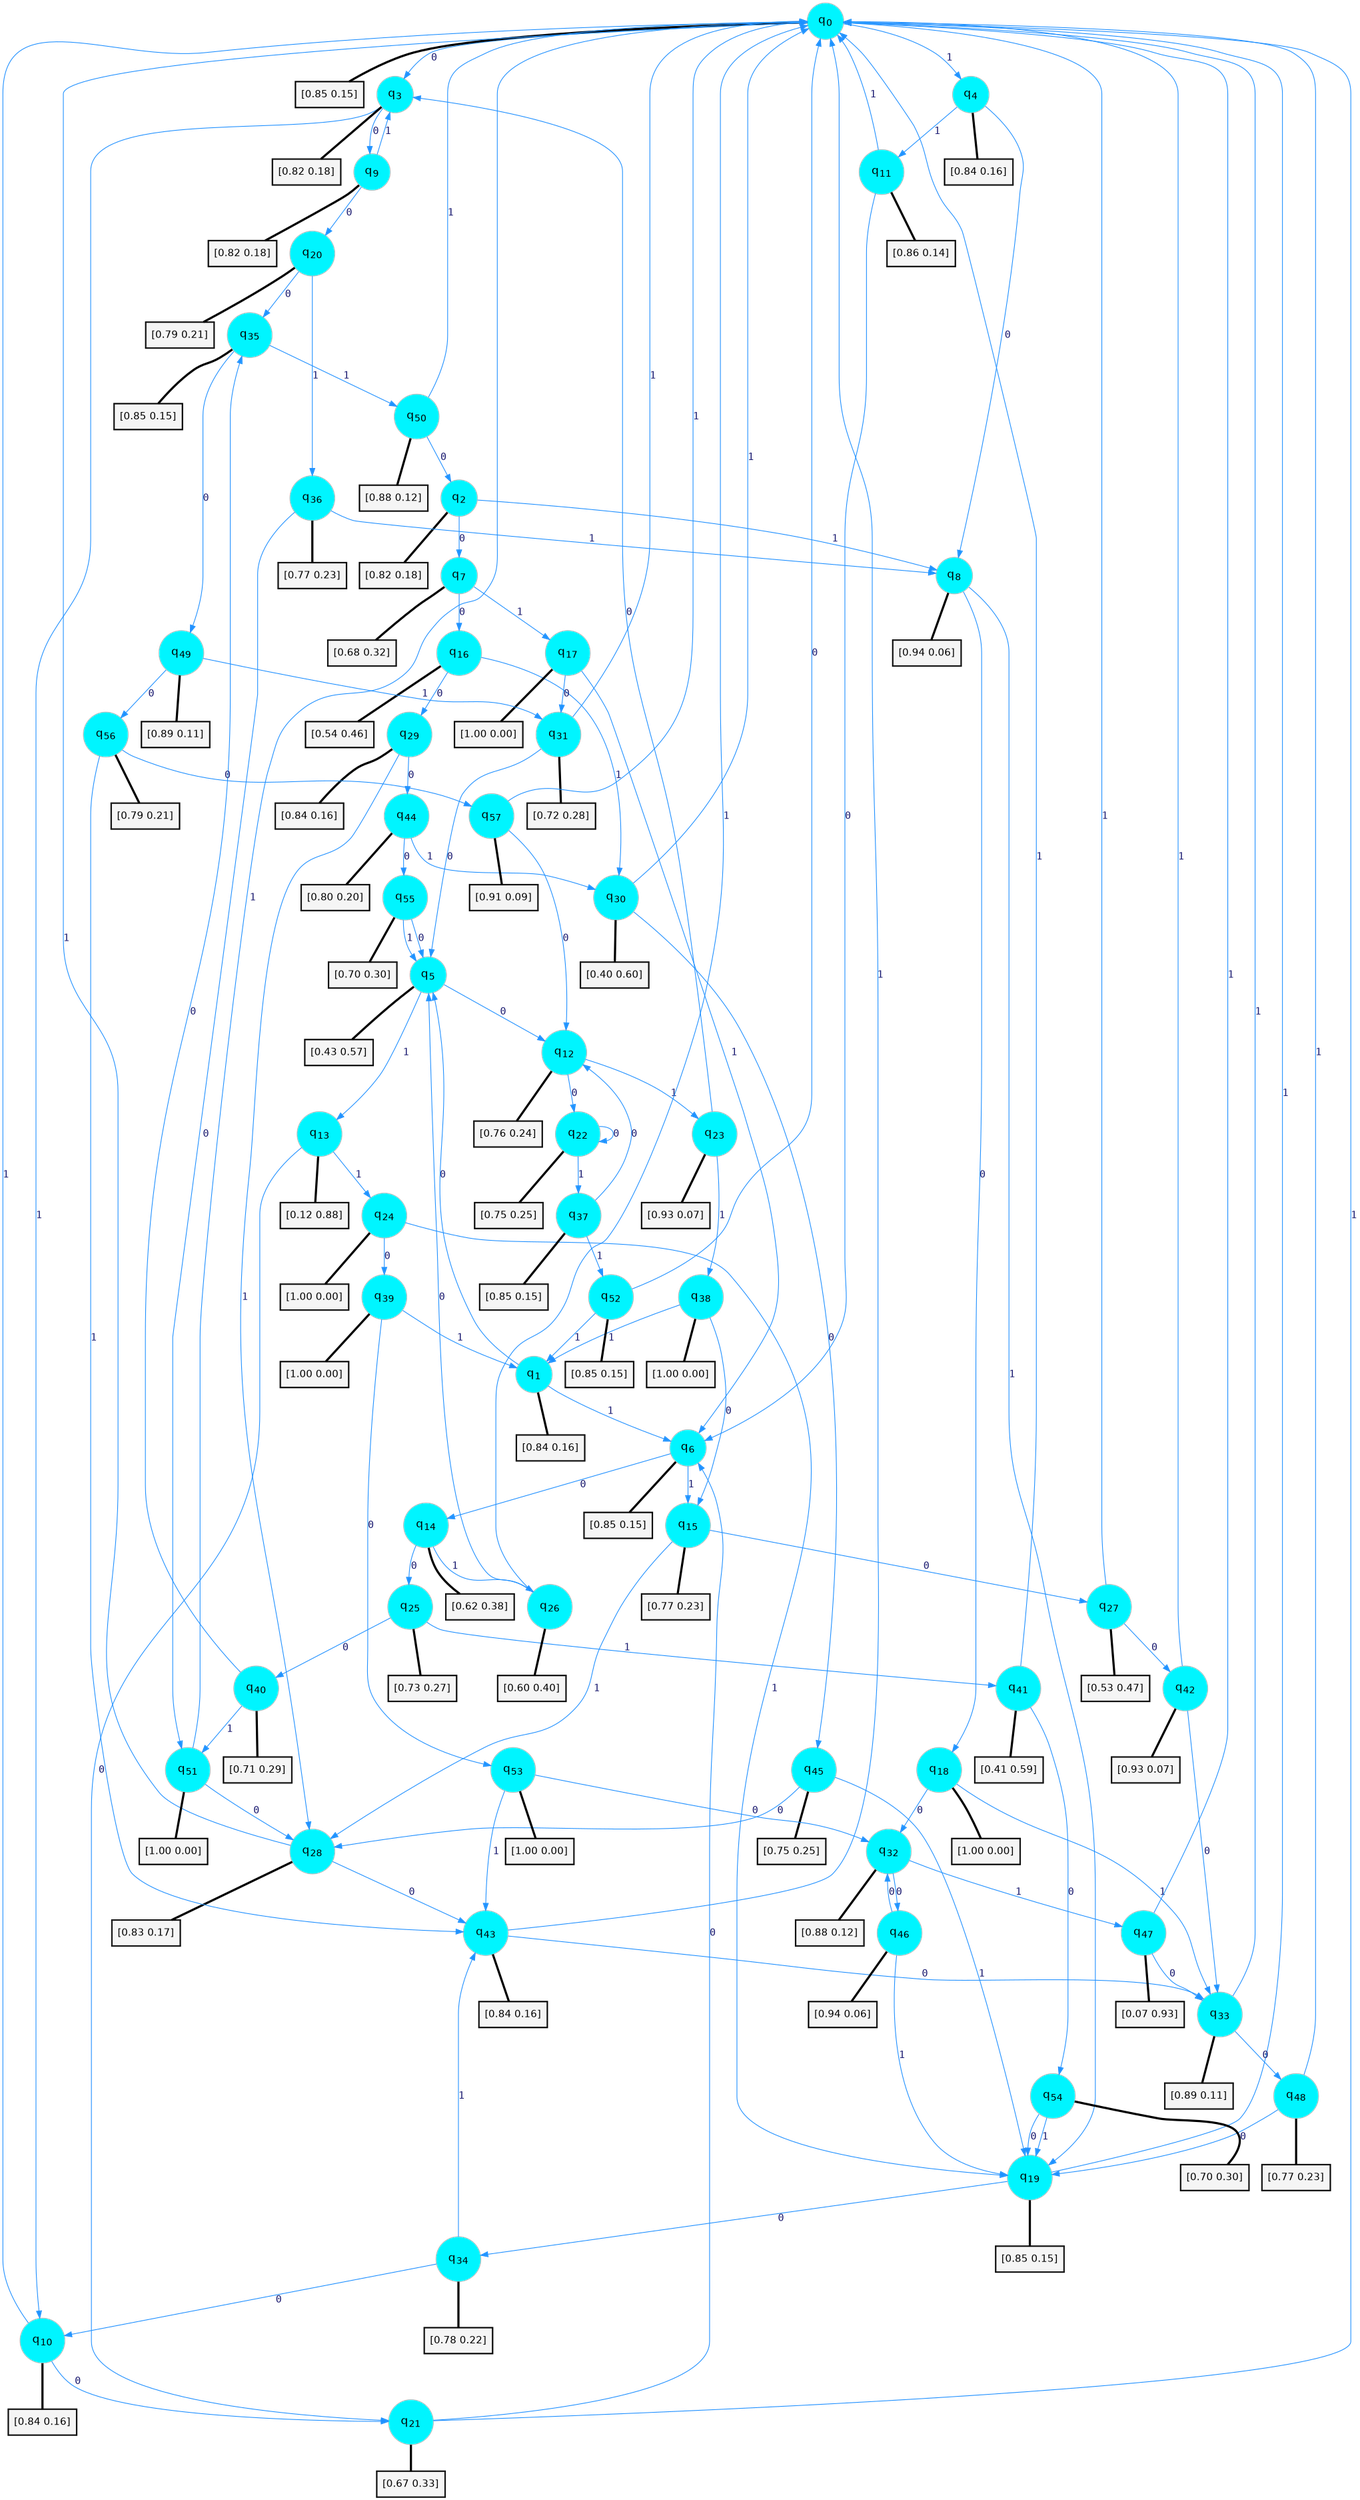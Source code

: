 digraph G {
graph [
bgcolor=transparent, dpi=300, rankdir=TD, size="40,25"];
node [
color=gray, fillcolor=turquoise1, fontcolor=black, fontname=Helvetica, fontsize=16, fontweight=bold, shape=circle, style=filled];
edge [
arrowsize=1, color=dodgerblue1, fontcolor=midnightblue, fontname=courier, fontweight=bold, penwidth=1, style=solid, weight=20];
0[label=<q<SUB>0</SUB>>];
1[label=<q<SUB>1</SUB>>];
2[label=<q<SUB>2</SUB>>];
3[label=<q<SUB>3</SUB>>];
4[label=<q<SUB>4</SUB>>];
5[label=<q<SUB>5</SUB>>];
6[label=<q<SUB>6</SUB>>];
7[label=<q<SUB>7</SUB>>];
8[label=<q<SUB>8</SUB>>];
9[label=<q<SUB>9</SUB>>];
10[label=<q<SUB>10</SUB>>];
11[label=<q<SUB>11</SUB>>];
12[label=<q<SUB>12</SUB>>];
13[label=<q<SUB>13</SUB>>];
14[label=<q<SUB>14</SUB>>];
15[label=<q<SUB>15</SUB>>];
16[label=<q<SUB>16</SUB>>];
17[label=<q<SUB>17</SUB>>];
18[label=<q<SUB>18</SUB>>];
19[label=<q<SUB>19</SUB>>];
20[label=<q<SUB>20</SUB>>];
21[label=<q<SUB>21</SUB>>];
22[label=<q<SUB>22</SUB>>];
23[label=<q<SUB>23</SUB>>];
24[label=<q<SUB>24</SUB>>];
25[label=<q<SUB>25</SUB>>];
26[label=<q<SUB>26</SUB>>];
27[label=<q<SUB>27</SUB>>];
28[label=<q<SUB>28</SUB>>];
29[label=<q<SUB>29</SUB>>];
30[label=<q<SUB>30</SUB>>];
31[label=<q<SUB>31</SUB>>];
32[label=<q<SUB>32</SUB>>];
33[label=<q<SUB>33</SUB>>];
34[label=<q<SUB>34</SUB>>];
35[label=<q<SUB>35</SUB>>];
36[label=<q<SUB>36</SUB>>];
37[label=<q<SUB>37</SUB>>];
38[label=<q<SUB>38</SUB>>];
39[label=<q<SUB>39</SUB>>];
40[label=<q<SUB>40</SUB>>];
41[label=<q<SUB>41</SUB>>];
42[label=<q<SUB>42</SUB>>];
43[label=<q<SUB>43</SUB>>];
44[label=<q<SUB>44</SUB>>];
45[label=<q<SUB>45</SUB>>];
46[label=<q<SUB>46</SUB>>];
47[label=<q<SUB>47</SUB>>];
48[label=<q<SUB>48</SUB>>];
49[label=<q<SUB>49</SUB>>];
50[label=<q<SUB>50</SUB>>];
51[label=<q<SUB>51</SUB>>];
52[label=<q<SUB>52</SUB>>];
53[label=<q<SUB>53</SUB>>];
54[label=<q<SUB>54</SUB>>];
55[label=<q<SUB>55</SUB>>];
56[label=<q<SUB>56</SUB>>];
57[label=<q<SUB>57</SUB>>];
58[label="[0.85 0.15]", shape=box,fontcolor=black, fontname=Helvetica, fontsize=14, penwidth=2, fillcolor=whitesmoke,color=black];
59[label="[0.84 0.16]", shape=box,fontcolor=black, fontname=Helvetica, fontsize=14, penwidth=2, fillcolor=whitesmoke,color=black];
60[label="[0.82 0.18]", shape=box,fontcolor=black, fontname=Helvetica, fontsize=14, penwidth=2, fillcolor=whitesmoke,color=black];
61[label="[0.82 0.18]", shape=box,fontcolor=black, fontname=Helvetica, fontsize=14, penwidth=2, fillcolor=whitesmoke,color=black];
62[label="[0.84 0.16]", shape=box,fontcolor=black, fontname=Helvetica, fontsize=14, penwidth=2, fillcolor=whitesmoke,color=black];
63[label="[0.43 0.57]", shape=box,fontcolor=black, fontname=Helvetica, fontsize=14, penwidth=2, fillcolor=whitesmoke,color=black];
64[label="[0.85 0.15]", shape=box,fontcolor=black, fontname=Helvetica, fontsize=14, penwidth=2, fillcolor=whitesmoke,color=black];
65[label="[0.68 0.32]", shape=box,fontcolor=black, fontname=Helvetica, fontsize=14, penwidth=2, fillcolor=whitesmoke,color=black];
66[label="[0.94 0.06]", shape=box,fontcolor=black, fontname=Helvetica, fontsize=14, penwidth=2, fillcolor=whitesmoke,color=black];
67[label="[0.82 0.18]", shape=box,fontcolor=black, fontname=Helvetica, fontsize=14, penwidth=2, fillcolor=whitesmoke,color=black];
68[label="[0.84 0.16]", shape=box,fontcolor=black, fontname=Helvetica, fontsize=14, penwidth=2, fillcolor=whitesmoke,color=black];
69[label="[0.86 0.14]", shape=box,fontcolor=black, fontname=Helvetica, fontsize=14, penwidth=2, fillcolor=whitesmoke,color=black];
70[label="[0.76 0.24]", shape=box,fontcolor=black, fontname=Helvetica, fontsize=14, penwidth=2, fillcolor=whitesmoke,color=black];
71[label="[0.12 0.88]", shape=box,fontcolor=black, fontname=Helvetica, fontsize=14, penwidth=2, fillcolor=whitesmoke,color=black];
72[label="[0.62 0.38]", shape=box,fontcolor=black, fontname=Helvetica, fontsize=14, penwidth=2, fillcolor=whitesmoke,color=black];
73[label="[0.77 0.23]", shape=box,fontcolor=black, fontname=Helvetica, fontsize=14, penwidth=2, fillcolor=whitesmoke,color=black];
74[label="[0.54 0.46]", shape=box,fontcolor=black, fontname=Helvetica, fontsize=14, penwidth=2, fillcolor=whitesmoke,color=black];
75[label="[1.00 0.00]", shape=box,fontcolor=black, fontname=Helvetica, fontsize=14, penwidth=2, fillcolor=whitesmoke,color=black];
76[label="[1.00 0.00]", shape=box,fontcolor=black, fontname=Helvetica, fontsize=14, penwidth=2, fillcolor=whitesmoke,color=black];
77[label="[0.85 0.15]", shape=box,fontcolor=black, fontname=Helvetica, fontsize=14, penwidth=2, fillcolor=whitesmoke,color=black];
78[label="[0.79 0.21]", shape=box,fontcolor=black, fontname=Helvetica, fontsize=14, penwidth=2, fillcolor=whitesmoke,color=black];
79[label="[0.67 0.33]", shape=box,fontcolor=black, fontname=Helvetica, fontsize=14, penwidth=2, fillcolor=whitesmoke,color=black];
80[label="[0.75 0.25]", shape=box,fontcolor=black, fontname=Helvetica, fontsize=14, penwidth=2, fillcolor=whitesmoke,color=black];
81[label="[0.93 0.07]", shape=box,fontcolor=black, fontname=Helvetica, fontsize=14, penwidth=2, fillcolor=whitesmoke,color=black];
82[label="[1.00 0.00]", shape=box,fontcolor=black, fontname=Helvetica, fontsize=14, penwidth=2, fillcolor=whitesmoke,color=black];
83[label="[0.73 0.27]", shape=box,fontcolor=black, fontname=Helvetica, fontsize=14, penwidth=2, fillcolor=whitesmoke,color=black];
84[label="[0.60 0.40]", shape=box,fontcolor=black, fontname=Helvetica, fontsize=14, penwidth=2, fillcolor=whitesmoke,color=black];
85[label="[0.53 0.47]", shape=box,fontcolor=black, fontname=Helvetica, fontsize=14, penwidth=2, fillcolor=whitesmoke,color=black];
86[label="[0.83 0.17]", shape=box,fontcolor=black, fontname=Helvetica, fontsize=14, penwidth=2, fillcolor=whitesmoke,color=black];
87[label="[0.84 0.16]", shape=box,fontcolor=black, fontname=Helvetica, fontsize=14, penwidth=2, fillcolor=whitesmoke,color=black];
88[label="[0.40 0.60]", shape=box,fontcolor=black, fontname=Helvetica, fontsize=14, penwidth=2, fillcolor=whitesmoke,color=black];
89[label="[0.72 0.28]", shape=box,fontcolor=black, fontname=Helvetica, fontsize=14, penwidth=2, fillcolor=whitesmoke,color=black];
90[label="[0.88 0.12]", shape=box,fontcolor=black, fontname=Helvetica, fontsize=14, penwidth=2, fillcolor=whitesmoke,color=black];
91[label="[0.89 0.11]", shape=box,fontcolor=black, fontname=Helvetica, fontsize=14, penwidth=2, fillcolor=whitesmoke,color=black];
92[label="[0.78 0.22]", shape=box,fontcolor=black, fontname=Helvetica, fontsize=14, penwidth=2, fillcolor=whitesmoke,color=black];
93[label="[0.85 0.15]", shape=box,fontcolor=black, fontname=Helvetica, fontsize=14, penwidth=2, fillcolor=whitesmoke,color=black];
94[label="[0.77 0.23]", shape=box,fontcolor=black, fontname=Helvetica, fontsize=14, penwidth=2, fillcolor=whitesmoke,color=black];
95[label="[0.85 0.15]", shape=box,fontcolor=black, fontname=Helvetica, fontsize=14, penwidth=2, fillcolor=whitesmoke,color=black];
96[label="[1.00 0.00]", shape=box,fontcolor=black, fontname=Helvetica, fontsize=14, penwidth=2, fillcolor=whitesmoke,color=black];
97[label="[1.00 0.00]", shape=box,fontcolor=black, fontname=Helvetica, fontsize=14, penwidth=2, fillcolor=whitesmoke,color=black];
98[label="[0.71 0.29]", shape=box,fontcolor=black, fontname=Helvetica, fontsize=14, penwidth=2, fillcolor=whitesmoke,color=black];
99[label="[0.41 0.59]", shape=box,fontcolor=black, fontname=Helvetica, fontsize=14, penwidth=2, fillcolor=whitesmoke,color=black];
100[label="[0.93 0.07]", shape=box,fontcolor=black, fontname=Helvetica, fontsize=14, penwidth=2, fillcolor=whitesmoke,color=black];
101[label="[0.84 0.16]", shape=box,fontcolor=black, fontname=Helvetica, fontsize=14, penwidth=2, fillcolor=whitesmoke,color=black];
102[label="[0.80 0.20]", shape=box,fontcolor=black, fontname=Helvetica, fontsize=14, penwidth=2, fillcolor=whitesmoke,color=black];
103[label="[0.75 0.25]", shape=box,fontcolor=black, fontname=Helvetica, fontsize=14, penwidth=2, fillcolor=whitesmoke,color=black];
104[label="[0.94 0.06]", shape=box,fontcolor=black, fontname=Helvetica, fontsize=14, penwidth=2, fillcolor=whitesmoke,color=black];
105[label="[0.07 0.93]", shape=box,fontcolor=black, fontname=Helvetica, fontsize=14, penwidth=2, fillcolor=whitesmoke,color=black];
106[label="[0.77 0.23]", shape=box,fontcolor=black, fontname=Helvetica, fontsize=14, penwidth=2, fillcolor=whitesmoke,color=black];
107[label="[0.89 0.11]", shape=box,fontcolor=black, fontname=Helvetica, fontsize=14, penwidth=2, fillcolor=whitesmoke,color=black];
108[label="[0.88 0.12]", shape=box,fontcolor=black, fontname=Helvetica, fontsize=14, penwidth=2, fillcolor=whitesmoke,color=black];
109[label="[1.00 0.00]", shape=box,fontcolor=black, fontname=Helvetica, fontsize=14, penwidth=2, fillcolor=whitesmoke,color=black];
110[label="[0.85 0.15]", shape=box,fontcolor=black, fontname=Helvetica, fontsize=14, penwidth=2, fillcolor=whitesmoke,color=black];
111[label="[1.00 0.00]", shape=box,fontcolor=black, fontname=Helvetica, fontsize=14, penwidth=2, fillcolor=whitesmoke,color=black];
112[label="[0.70 0.30]", shape=box,fontcolor=black, fontname=Helvetica, fontsize=14, penwidth=2, fillcolor=whitesmoke,color=black];
113[label="[0.70 0.30]", shape=box,fontcolor=black, fontname=Helvetica, fontsize=14, penwidth=2, fillcolor=whitesmoke,color=black];
114[label="[0.79 0.21]", shape=box,fontcolor=black, fontname=Helvetica, fontsize=14, penwidth=2, fillcolor=whitesmoke,color=black];
115[label="[0.91 0.09]", shape=box,fontcolor=black, fontname=Helvetica, fontsize=14, penwidth=2, fillcolor=whitesmoke,color=black];
0->3 [label=0];
0->4 [label=1];
0->58 [arrowhead=none, penwidth=3,color=black];
1->5 [label=0];
1->6 [label=1];
1->59 [arrowhead=none, penwidth=3,color=black];
2->7 [label=0];
2->8 [label=1];
2->60 [arrowhead=none, penwidth=3,color=black];
3->9 [label=0];
3->10 [label=1];
3->61 [arrowhead=none, penwidth=3,color=black];
4->8 [label=0];
4->11 [label=1];
4->62 [arrowhead=none, penwidth=3,color=black];
5->12 [label=0];
5->13 [label=1];
5->63 [arrowhead=none, penwidth=3,color=black];
6->14 [label=0];
6->15 [label=1];
6->64 [arrowhead=none, penwidth=3,color=black];
7->16 [label=0];
7->17 [label=1];
7->65 [arrowhead=none, penwidth=3,color=black];
8->18 [label=0];
8->19 [label=1];
8->66 [arrowhead=none, penwidth=3,color=black];
9->20 [label=0];
9->3 [label=1];
9->67 [arrowhead=none, penwidth=3,color=black];
10->21 [label=0];
10->0 [label=1];
10->68 [arrowhead=none, penwidth=3,color=black];
11->6 [label=0];
11->0 [label=1];
11->69 [arrowhead=none, penwidth=3,color=black];
12->22 [label=0];
12->23 [label=1];
12->70 [arrowhead=none, penwidth=3,color=black];
13->21 [label=0];
13->24 [label=1];
13->71 [arrowhead=none, penwidth=3,color=black];
14->25 [label=0];
14->26 [label=1];
14->72 [arrowhead=none, penwidth=3,color=black];
15->27 [label=0];
15->28 [label=1];
15->73 [arrowhead=none, penwidth=3,color=black];
16->29 [label=0];
16->30 [label=1];
16->74 [arrowhead=none, penwidth=3,color=black];
17->31 [label=0];
17->6 [label=1];
17->75 [arrowhead=none, penwidth=3,color=black];
18->32 [label=0];
18->33 [label=1];
18->76 [arrowhead=none, penwidth=3,color=black];
19->34 [label=0];
19->0 [label=1];
19->77 [arrowhead=none, penwidth=3,color=black];
20->35 [label=0];
20->36 [label=1];
20->78 [arrowhead=none, penwidth=3,color=black];
21->6 [label=0];
21->0 [label=1];
21->79 [arrowhead=none, penwidth=3,color=black];
22->22 [label=0];
22->37 [label=1];
22->80 [arrowhead=none, penwidth=3,color=black];
23->3 [label=0];
23->38 [label=1];
23->81 [arrowhead=none, penwidth=3,color=black];
24->39 [label=0];
24->19 [label=1];
24->82 [arrowhead=none, penwidth=3,color=black];
25->40 [label=0];
25->41 [label=1];
25->83 [arrowhead=none, penwidth=3,color=black];
26->5 [label=0];
26->0 [label=1];
26->84 [arrowhead=none, penwidth=3,color=black];
27->42 [label=0];
27->0 [label=1];
27->85 [arrowhead=none, penwidth=3,color=black];
28->43 [label=0];
28->0 [label=1];
28->86 [arrowhead=none, penwidth=3,color=black];
29->44 [label=0];
29->28 [label=1];
29->87 [arrowhead=none, penwidth=3,color=black];
30->45 [label=0];
30->0 [label=1];
30->88 [arrowhead=none, penwidth=3,color=black];
31->5 [label=0];
31->0 [label=1];
31->89 [arrowhead=none, penwidth=3,color=black];
32->46 [label=0];
32->47 [label=1];
32->90 [arrowhead=none, penwidth=3,color=black];
33->48 [label=0];
33->0 [label=1];
33->91 [arrowhead=none, penwidth=3,color=black];
34->10 [label=0];
34->43 [label=1];
34->92 [arrowhead=none, penwidth=3,color=black];
35->49 [label=0];
35->50 [label=1];
35->93 [arrowhead=none, penwidth=3,color=black];
36->51 [label=0];
36->8 [label=1];
36->94 [arrowhead=none, penwidth=3,color=black];
37->12 [label=0];
37->52 [label=1];
37->95 [arrowhead=none, penwidth=3,color=black];
38->15 [label=0];
38->1 [label=1];
38->96 [arrowhead=none, penwidth=3,color=black];
39->53 [label=0];
39->1 [label=1];
39->97 [arrowhead=none, penwidth=3,color=black];
40->35 [label=0];
40->51 [label=1];
40->98 [arrowhead=none, penwidth=3,color=black];
41->54 [label=0];
41->0 [label=1];
41->99 [arrowhead=none, penwidth=3,color=black];
42->33 [label=0];
42->0 [label=1];
42->100 [arrowhead=none, penwidth=3,color=black];
43->33 [label=0];
43->0 [label=1];
43->101 [arrowhead=none, penwidth=3,color=black];
44->55 [label=0];
44->30 [label=1];
44->102 [arrowhead=none, penwidth=3,color=black];
45->28 [label=0];
45->19 [label=1];
45->103 [arrowhead=none, penwidth=3,color=black];
46->32 [label=0];
46->19 [label=1];
46->104 [arrowhead=none, penwidth=3,color=black];
47->33 [label=0];
47->0 [label=1];
47->105 [arrowhead=none, penwidth=3,color=black];
48->19 [label=0];
48->0 [label=1];
48->106 [arrowhead=none, penwidth=3,color=black];
49->56 [label=0];
49->31 [label=1];
49->107 [arrowhead=none, penwidth=3,color=black];
50->2 [label=0];
50->0 [label=1];
50->108 [arrowhead=none, penwidth=3,color=black];
51->28 [label=0];
51->0 [label=1];
51->109 [arrowhead=none, penwidth=3,color=black];
52->0 [label=0];
52->1 [label=1];
52->110 [arrowhead=none, penwidth=3,color=black];
53->32 [label=0];
53->43 [label=1];
53->111 [arrowhead=none, penwidth=3,color=black];
54->19 [label=0];
54->19 [label=1];
54->112 [arrowhead=none, penwidth=3,color=black];
55->5 [label=0];
55->5 [label=1];
55->113 [arrowhead=none, penwidth=3,color=black];
56->57 [label=0];
56->43 [label=1];
56->114 [arrowhead=none, penwidth=3,color=black];
57->12 [label=0];
57->0 [label=1];
57->115 [arrowhead=none, penwidth=3,color=black];
}
